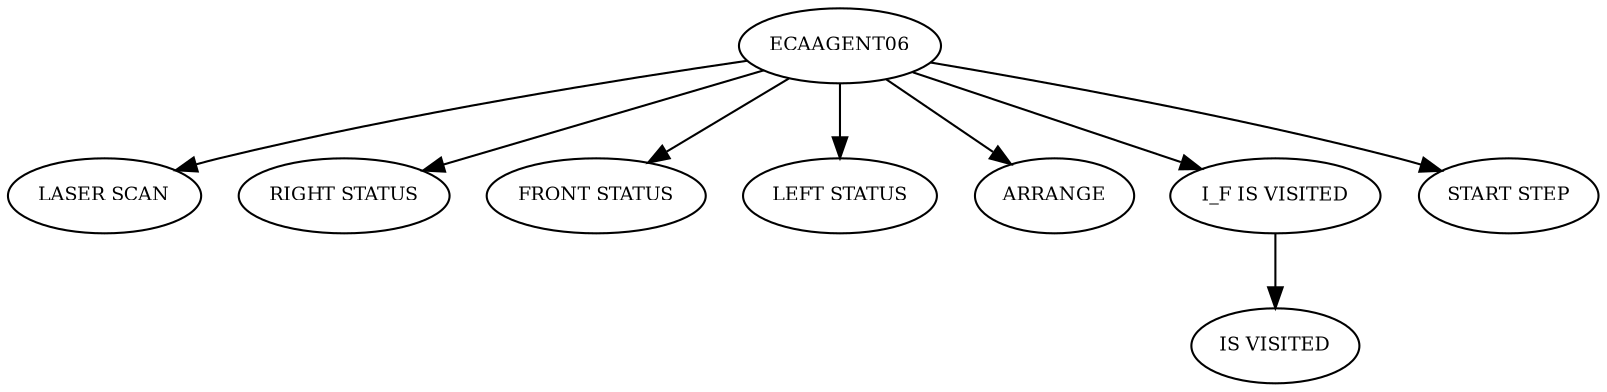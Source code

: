 strict digraph  {
	graph [bgcolor=white,
		ordering=out,
		rotate=0
	];
	node [color=black,
		fontsize=9
	];
	ECAAGENT06 -> "LASER SCAN";
	ECAAGENT06 -> "RIGHT STATUS";
	ECAAGENT06 -> "FRONT STATUS";
	ECAAGENT06 -> "LEFT STATUS";
	ECAAGENT06 -> ARRANGE;
	ECAAGENT06 -> "I_F IS VISITED";
	ECAAGENT06 -> "START STEP";
	"I_F IS VISITED" -> "IS VISITED";
}
